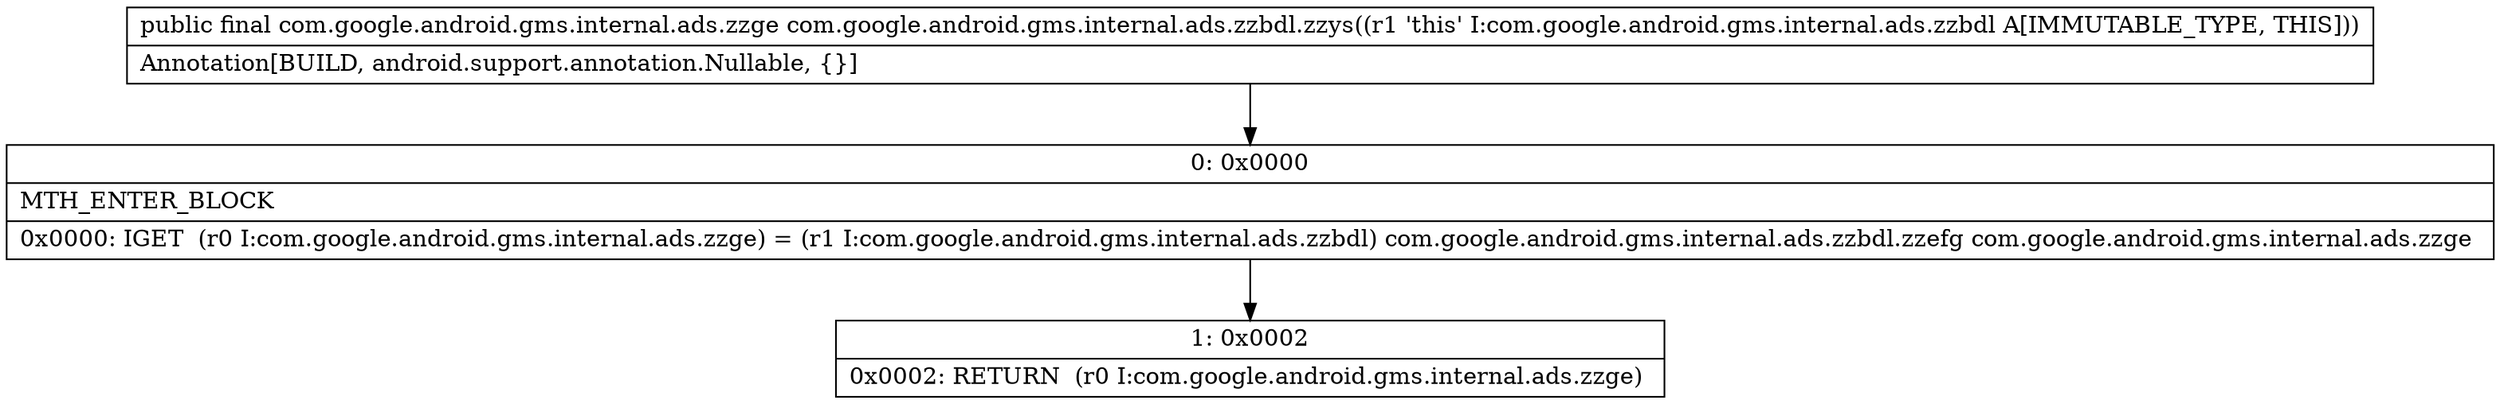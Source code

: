 digraph "CFG forcom.google.android.gms.internal.ads.zzbdl.zzys()Lcom\/google\/android\/gms\/internal\/ads\/zzge;" {
Node_0 [shape=record,label="{0\:\ 0x0000|MTH_ENTER_BLOCK\l|0x0000: IGET  (r0 I:com.google.android.gms.internal.ads.zzge) = (r1 I:com.google.android.gms.internal.ads.zzbdl) com.google.android.gms.internal.ads.zzbdl.zzefg com.google.android.gms.internal.ads.zzge \l}"];
Node_1 [shape=record,label="{1\:\ 0x0002|0x0002: RETURN  (r0 I:com.google.android.gms.internal.ads.zzge) \l}"];
MethodNode[shape=record,label="{public final com.google.android.gms.internal.ads.zzge com.google.android.gms.internal.ads.zzbdl.zzys((r1 'this' I:com.google.android.gms.internal.ads.zzbdl A[IMMUTABLE_TYPE, THIS]))  | Annotation[BUILD, android.support.annotation.Nullable, \{\}]\l}"];
MethodNode -> Node_0;
Node_0 -> Node_1;
}

